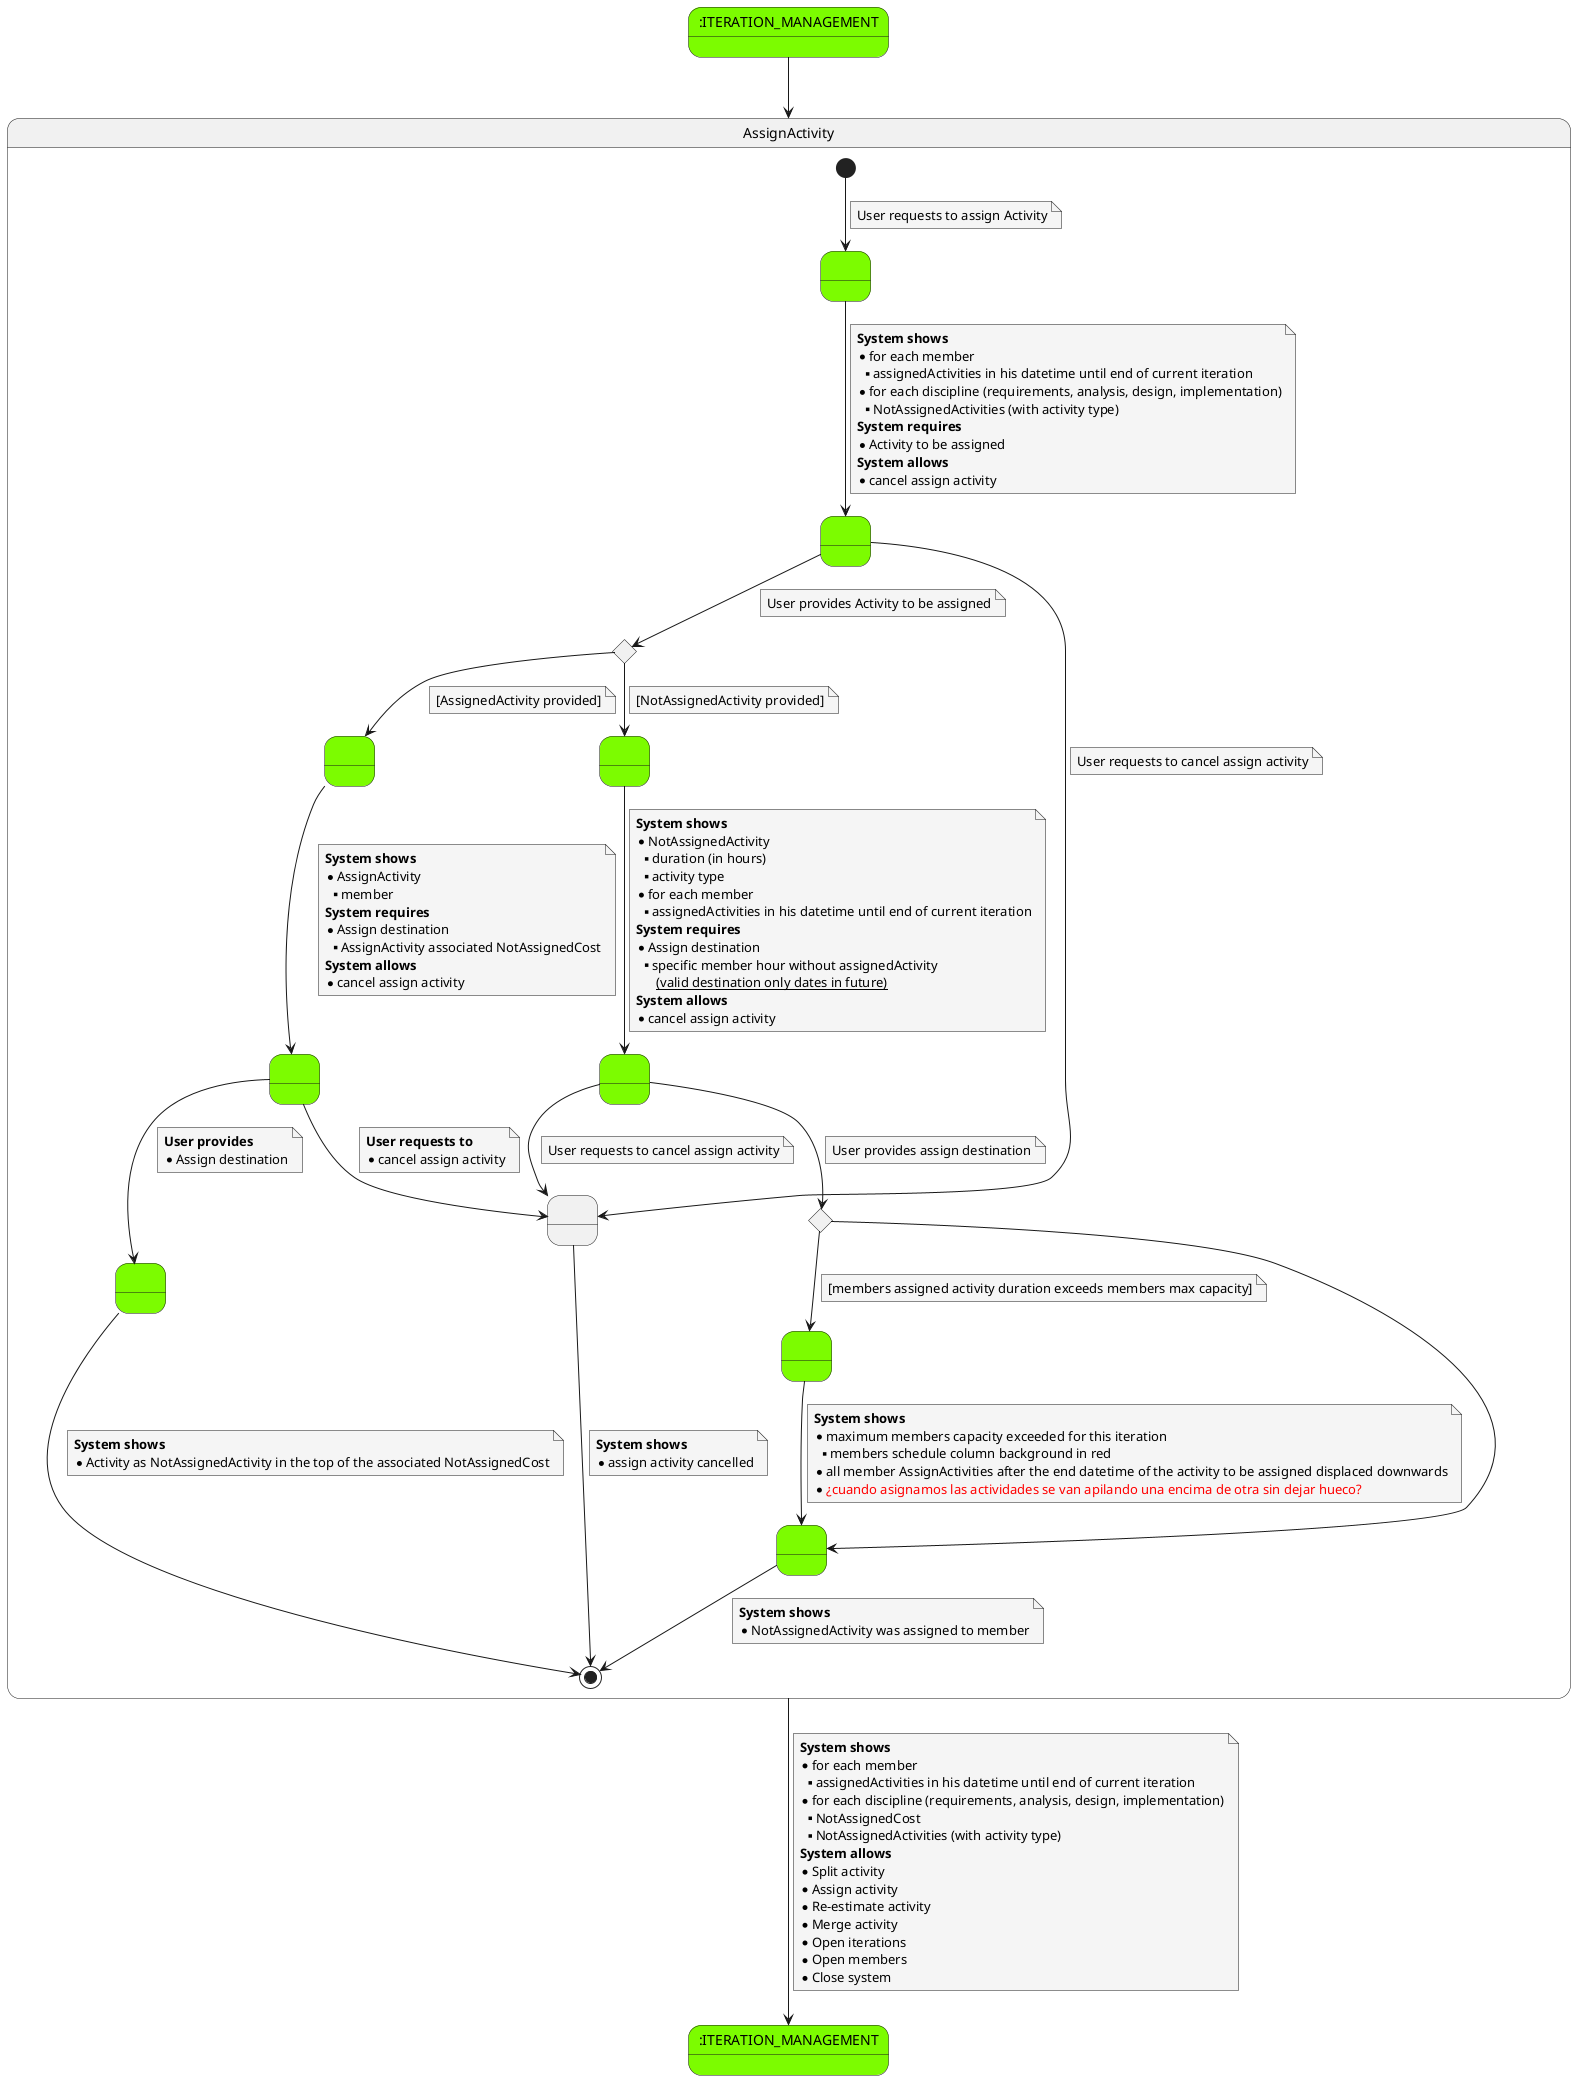 @startuml
    skinparam {
        NoteBackgroundColor #whiteSmoke
    }

    state ITERATION_MANAGEMENT_START as ":ITERATION_MANAGEMENT"  #LawnGreen
    state ITERATION_MANAGEMENT_END as ":ITERATION_MANAGEMENT" #LawnGreen


    ITERATION_MANAGEMENT_START --> AssignActivity


    state AssignActivity {
        state 1 as " " #LawnGreen
        state 13 as " " #LawnGreen
        state 14 as " " #LawnGreen
        state 21 as " " #LawnGreen
        state 22 as " " #LawnGreen
        state 23 as " " #LawnGreen
        state 24 as " " #LawnGreen
        state 25 as " " #LawnGreen
        state 26 as " " #LawnGreen
        state 20 as " "
        state 2 <<choice>>
        state 15 <<choice>>


    [*] --> 1
    note on link
        User requests to assign Activity
    end note

    1 --> 13
    note on link
    <b>System shows</b>
    * for each member
    **assignedActivities in his datetime until end of current iteration
    * for each discipline (requirements, analysis, design, implementation)
    ** NotAssignedActivities (with activity type)
    <b>System requires</b>
    * Activity to be assigned
    <b>System allows</b>
    * cancel assign activity
    end note

    13 --> 2
    note on link
        User provides Activity to be assigned
    end note

    2 --> 23
    note on link
    [NotAssignedActivity provided]
    end note

    2 --> 24
    note on link
    [AssignedActivity provided]
    end note

    24 --> 25
    note on link
    <b>System shows</b>
    * AssignActivity
    ** member
    <b>System requires</b>
    * Assign destination
    ** AssignActivity associated NotAssignedCost
    <b>System allows</b>
    * cancel assign activity
    end note


    13 --> 20
    note on link
        User requests to cancel assign activity
    end note

    25 --> 20
    note on link
    <b>User requests to</b>
    * cancel assign activity
    end note

    25 --> 26
    note on link
    <b>User provides</b>
    * Assign destination
    end note

    26 --> [*]
    note on link
    <b>System shows</b>
    * Activity as NotAssignedActivity in the top of the associated NotAssignedCost
    end note


    23 --> 14
    note on link
    <b>System shows</b>
    * NotAssignedActivity
    ** duration (in hours)
    ** activity type
    * for each member
    **assignedActivities in his datetime until end of current iteration
    <b>System requires</b>
    * Assign destination
    ** specific member hour without assignedActivity
          __(valid destination only dates in future)__
    <b>System allows</b>
    * cancel assign activity
    end note

    14 -down-> 15
    note on link
        User provides assign destination
    end note

    15 --> 21
    note on link
    [members assigned activity duration exceeds members max capacity]
    end note

    21 --> 22
    note on link
    <b>System shows</b>
    * maximum members capacity exceeded for this iteration
    ** members schedule column background in red
    * all member AssignActivities after the end datetime of the activity to be assigned displaced downwards
    * <color:red>¿cuando asignamos las actividades se van apilando una encima de otra sin dejar hueco?</color>
    end note

    14 --> 20
    note on link
        User requests to cancel assign activity
    end note

    20 --> [*]
    note on link
         <b>System shows</b>
         * assign activity cancelled
    end note


    15 --> 22


    22 --> [*]
    note on link
    <b>System shows</b>
    * NotAssignedActivity was assigned to member
     end note

}
     AssignActivity --> ITERATION_MANAGEMENT_END
     note on link
          <b>System shows</b>
          * for each member
          **assignedActivities in his datetime until end of current iteration
          * for each discipline (requirements, analysis, design, implementation)
          ** NotAssignedCost
          ** NotAssignedActivities (with activity type)
          <b>System allows</b>
          * Split activity
          * Assign activity
          * Re-estimate activity
          * Merge activity
          * Open iterations
          * Open members
          * Close system
     end note

@enduml
